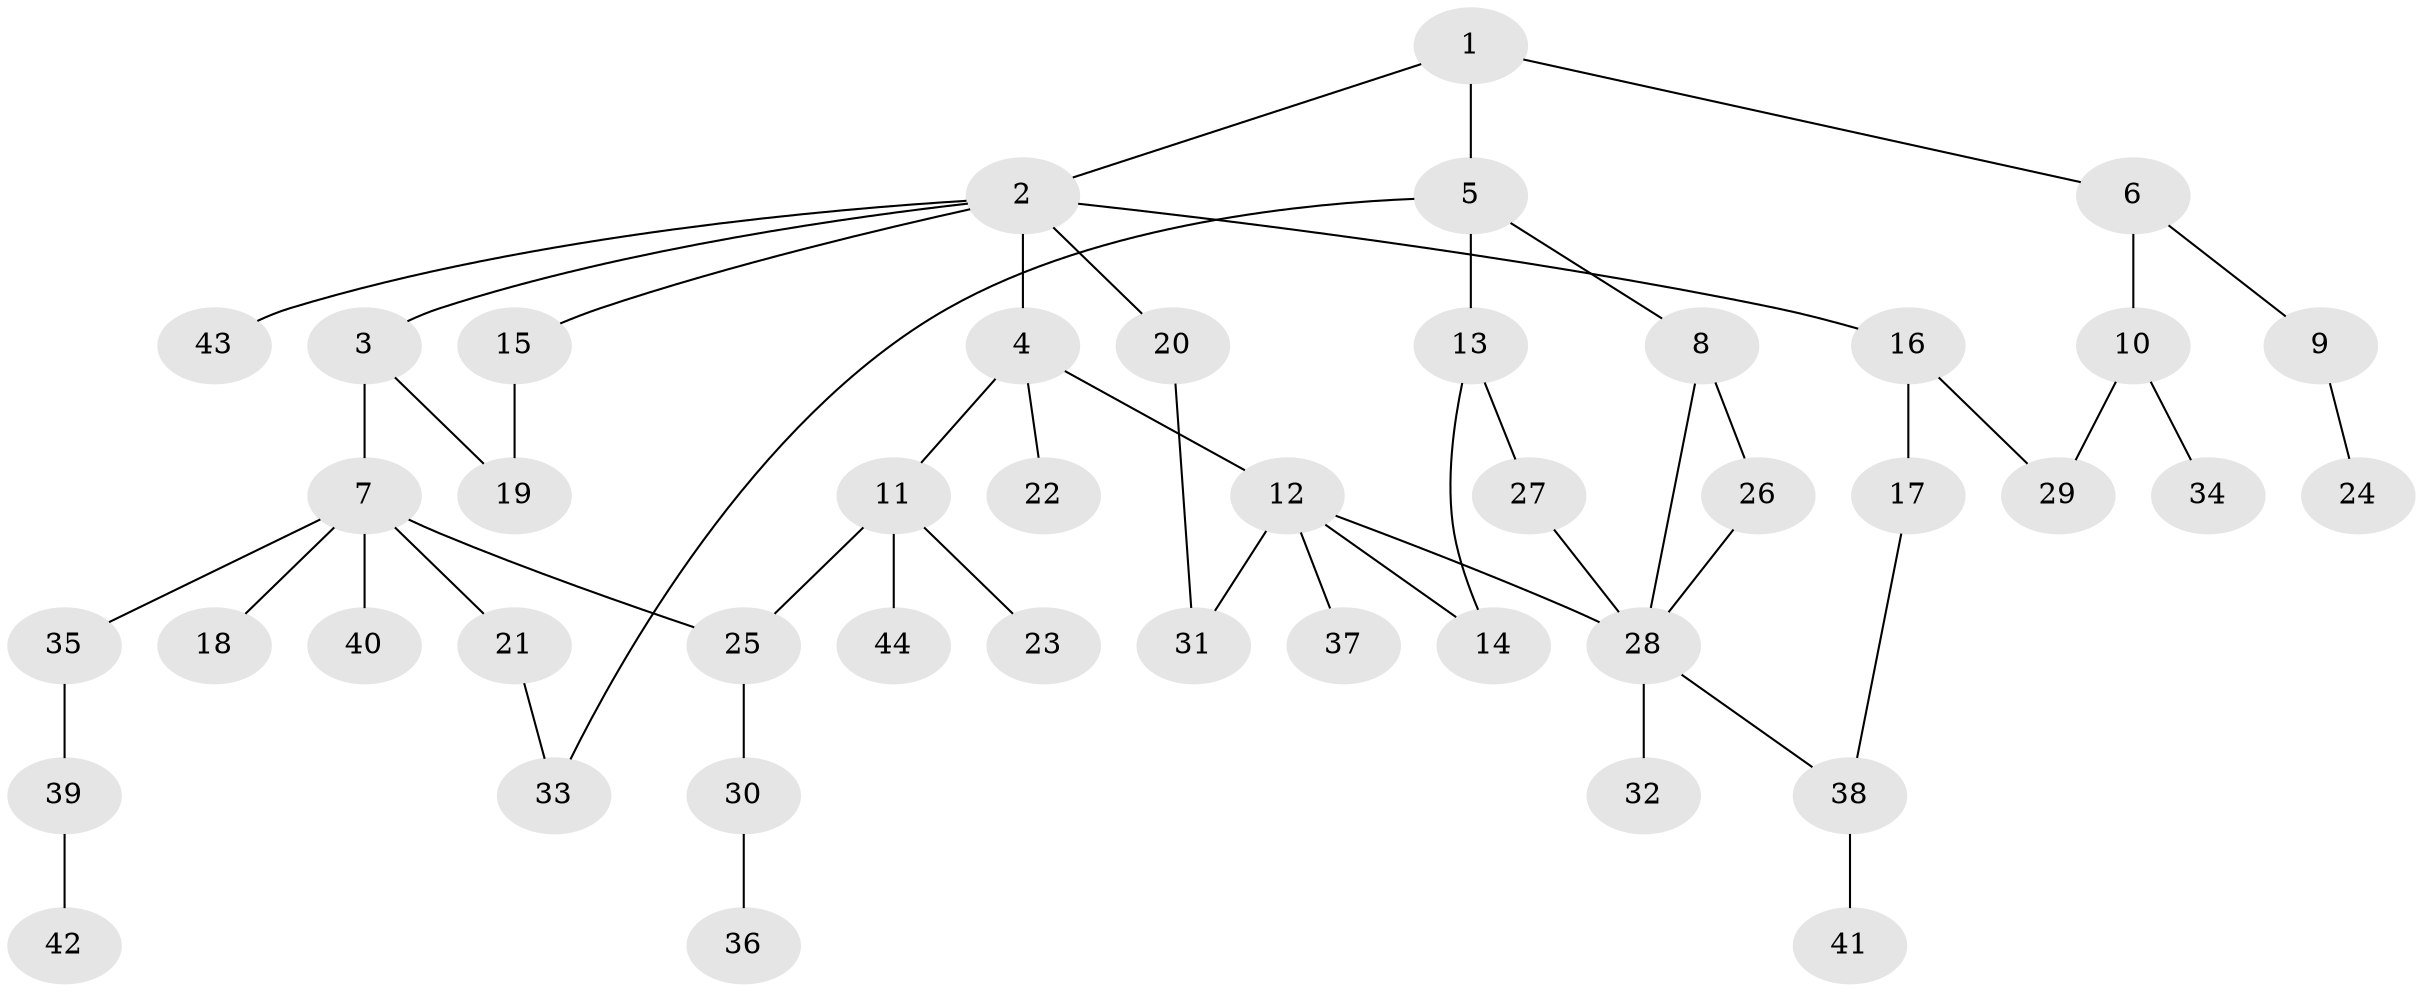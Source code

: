 // original degree distribution, {4: 0.07954545454545454, 8: 0.011363636363636364, 5: 0.022727272727272728, 3: 0.17045454545454544, 7: 0.011363636363636364, 2: 0.3522727272727273, 1: 0.3409090909090909, 6: 0.011363636363636364}
// Generated by graph-tools (version 1.1) at 2025/34/03/09/25 02:34:07]
// undirected, 44 vertices, 53 edges
graph export_dot {
graph [start="1"]
  node [color=gray90,style=filled];
  1;
  2;
  3;
  4;
  5;
  6;
  7;
  8;
  9;
  10;
  11;
  12;
  13;
  14;
  15;
  16;
  17;
  18;
  19;
  20;
  21;
  22;
  23;
  24;
  25;
  26;
  27;
  28;
  29;
  30;
  31;
  32;
  33;
  34;
  35;
  36;
  37;
  38;
  39;
  40;
  41;
  42;
  43;
  44;
  1 -- 2 [weight=1.0];
  1 -- 5 [weight=1.0];
  1 -- 6 [weight=1.0];
  2 -- 3 [weight=1.0];
  2 -- 4 [weight=1.0];
  2 -- 15 [weight=1.0];
  2 -- 16 [weight=1.0];
  2 -- 20 [weight=1.0];
  2 -- 43 [weight=1.0];
  3 -- 7 [weight=1.0];
  3 -- 19 [weight=1.0];
  4 -- 11 [weight=1.0];
  4 -- 12 [weight=1.0];
  4 -- 22 [weight=1.0];
  5 -- 8 [weight=1.0];
  5 -- 13 [weight=1.0];
  5 -- 33 [weight=1.0];
  6 -- 9 [weight=1.0];
  6 -- 10 [weight=1.0];
  7 -- 18 [weight=1.0];
  7 -- 21 [weight=1.0];
  7 -- 25 [weight=1.0];
  7 -- 35 [weight=1.0];
  7 -- 40 [weight=1.0];
  8 -- 26 [weight=2.0];
  8 -- 28 [weight=1.0];
  9 -- 24 [weight=1.0];
  10 -- 29 [weight=1.0];
  10 -- 34 [weight=1.0];
  11 -- 23 [weight=1.0];
  11 -- 25 [weight=1.0];
  11 -- 44 [weight=1.0];
  12 -- 14 [weight=1.0];
  12 -- 28 [weight=1.0];
  12 -- 31 [weight=3.0];
  12 -- 37 [weight=1.0];
  13 -- 14 [weight=1.0];
  13 -- 27 [weight=1.0];
  15 -- 19 [weight=1.0];
  16 -- 17 [weight=1.0];
  16 -- 29 [weight=1.0];
  17 -- 38 [weight=1.0];
  20 -- 31 [weight=1.0];
  21 -- 33 [weight=1.0];
  25 -- 30 [weight=1.0];
  26 -- 28 [weight=1.0];
  27 -- 28 [weight=4.0];
  28 -- 32 [weight=1.0];
  28 -- 38 [weight=1.0];
  30 -- 36 [weight=1.0];
  35 -- 39 [weight=1.0];
  38 -- 41 [weight=1.0];
  39 -- 42 [weight=2.0];
}
